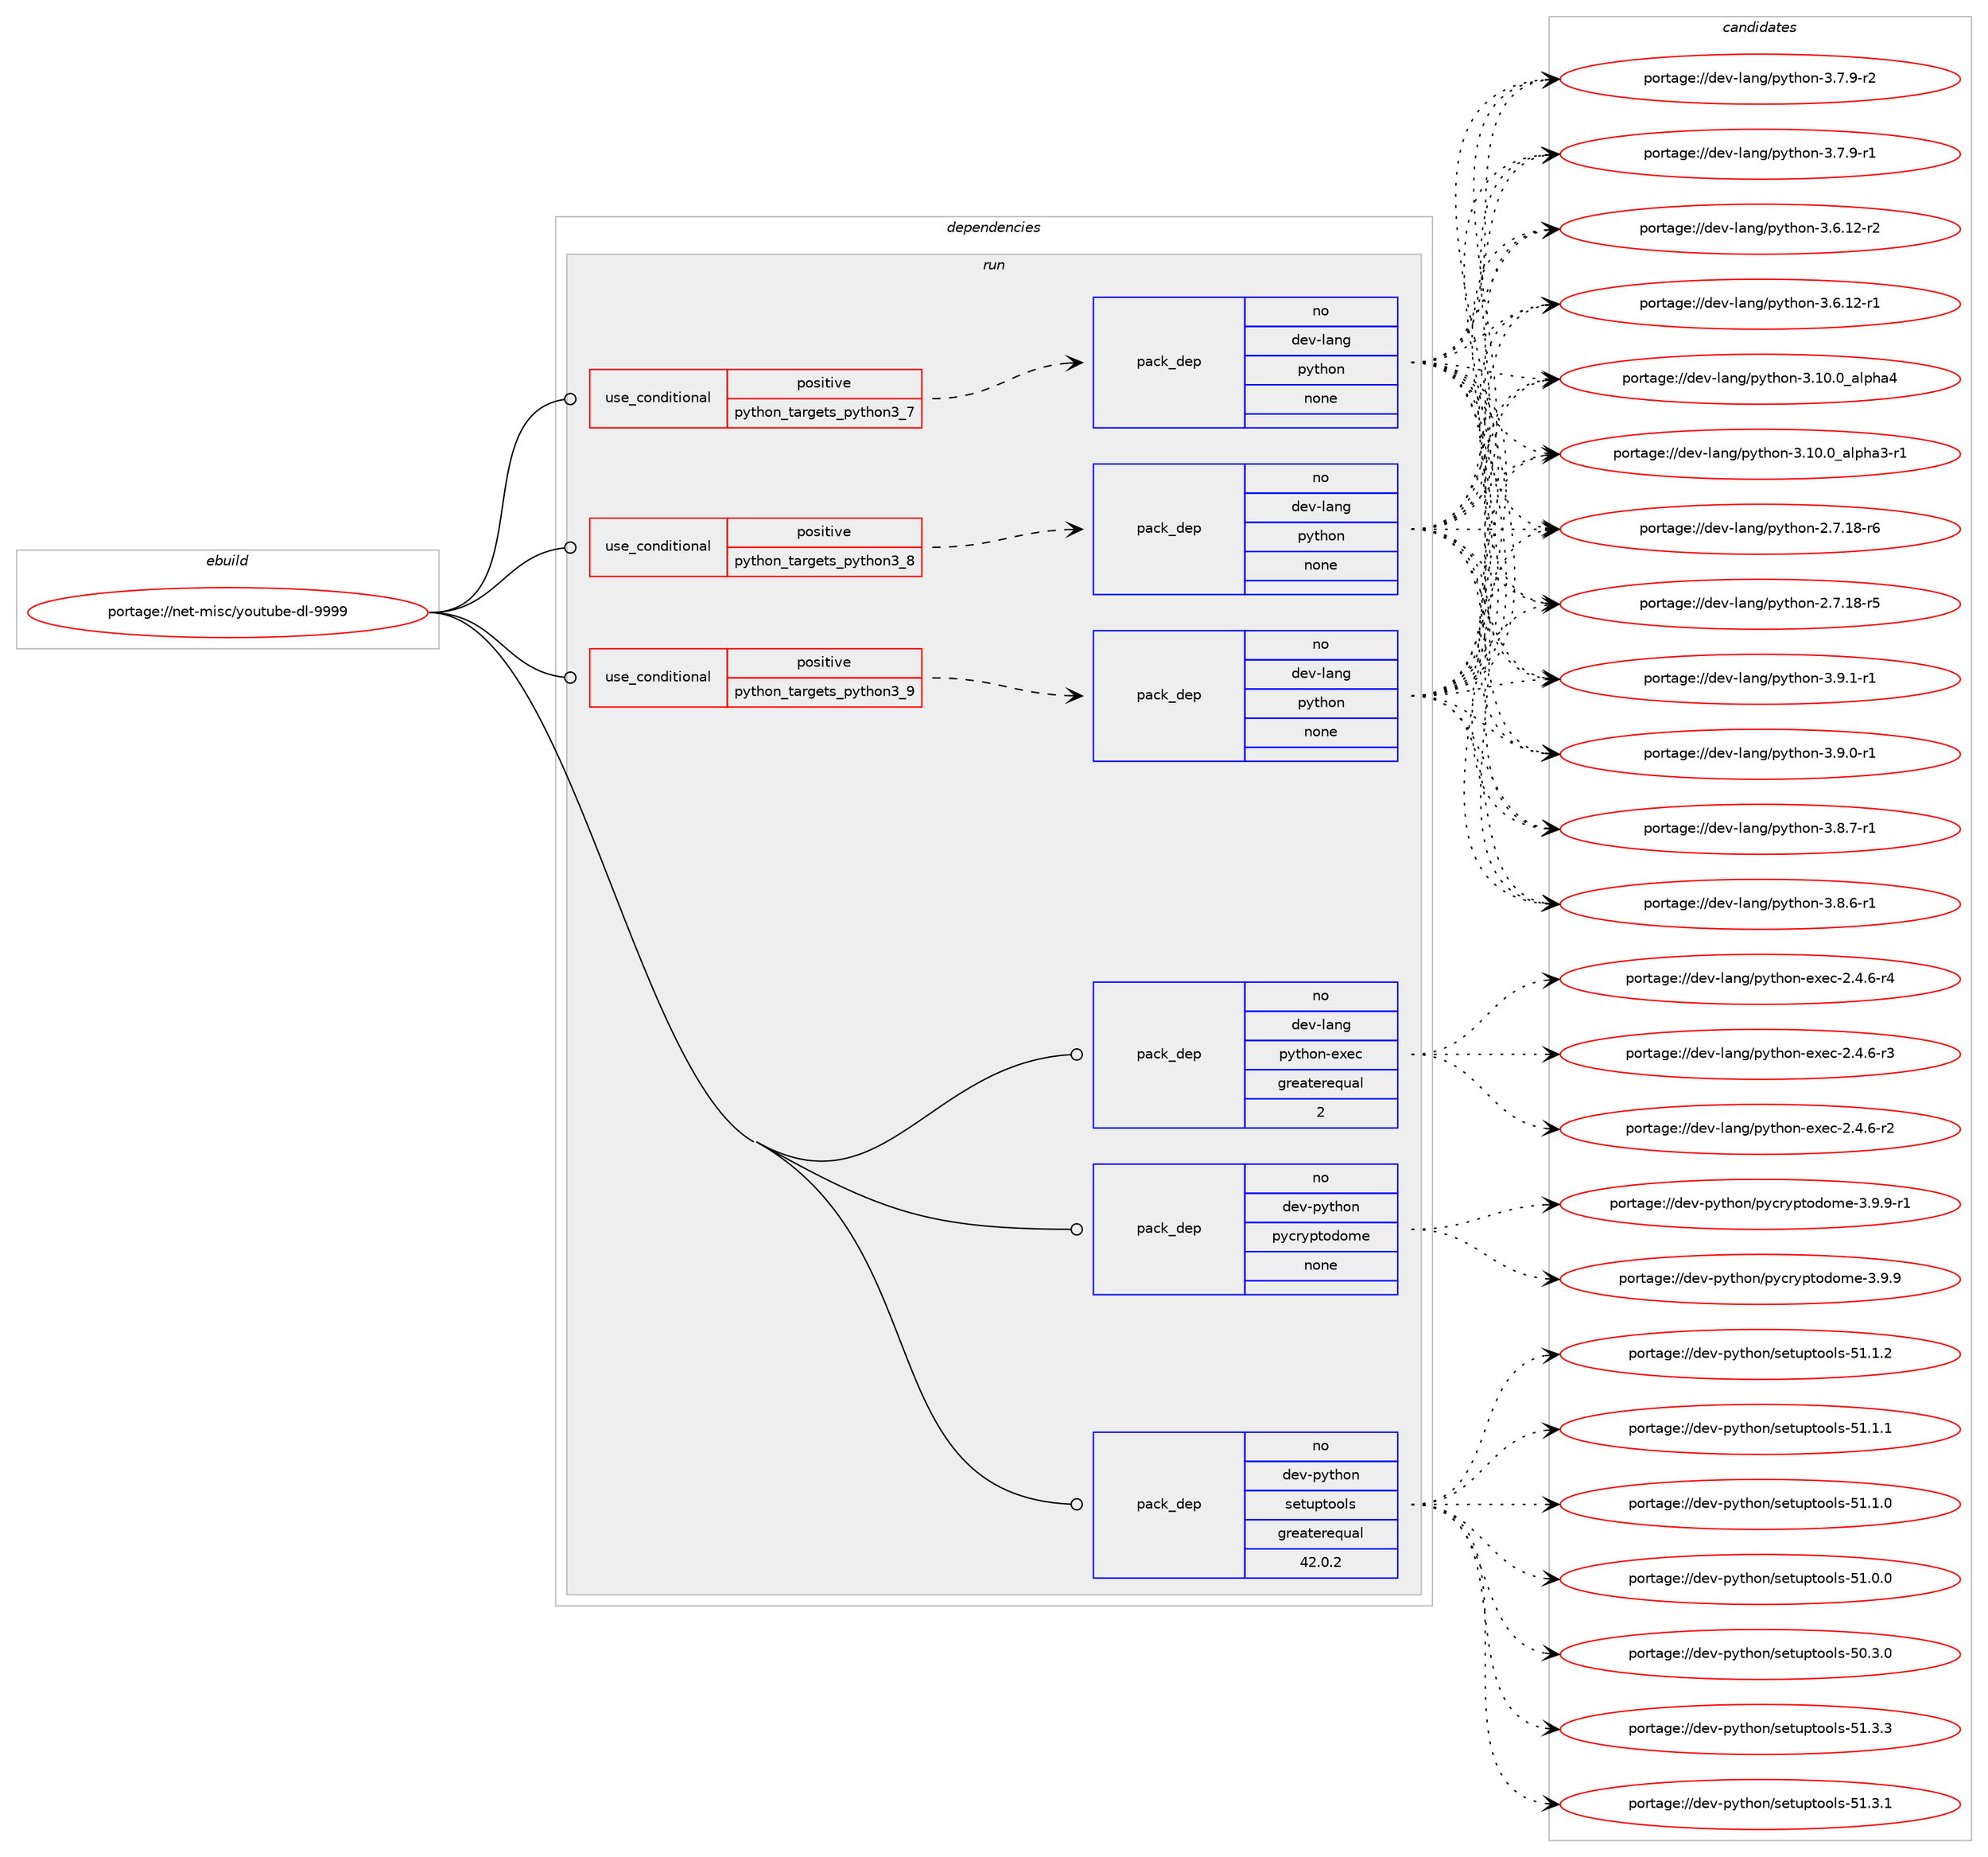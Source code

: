 digraph prolog {

# *************
# Graph options
# *************

newrank=true;
concentrate=true;
compound=true;
graph [rankdir=LR,fontname=Helvetica,fontsize=10,ranksep=1.5];#, ranksep=2.5, nodesep=0.2];
edge  [arrowhead=vee];
node  [fontname=Helvetica,fontsize=10];

# **********
# The ebuild
# **********

subgraph cluster_leftcol {
color=gray;
rank=same;
label=<<i>ebuild</i>>;
id [label="portage://net-misc/youtube-dl-9999", color=red, width=4, href="../net-misc/youtube-dl-9999.svg"];
}

# ****************
# The dependencies
# ****************

subgraph cluster_midcol {
color=gray;
label=<<i>dependencies</i>>;
subgraph cluster_compile {
fillcolor="#eeeeee";
style=filled;
label=<<i>compile</i>>;
}
subgraph cluster_compileandrun {
fillcolor="#eeeeee";
style=filled;
label=<<i>compile and run</i>>;
}
subgraph cluster_run {
fillcolor="#eeeeee";
style=filled;
label=<<i>run</i>>;
subgraph cond7145 {
dependency23382 [label=<<TABLE BORDER="0" CELLBORDER="1" CELLSPACING="0" CELLPADDING="4"><TR><TD ROWSPAN="3" CELLPADDING="10">use_conditional</TD></TR><TR><TD>positive</TD></TR><TR><TD>python_targets_python3_7</TD></TR></TABLE>>, shape=none, color=red];
subgraph pack16052 {
dependency23383 [label=<<TABLE BORDER="0" CELLBORDER="1" CELLSPACING="0" CELLPADDING="4" WIDTH="220"><TR><TD ROWSPAN="6" CELLPADDING="30">pack_dep</TD></TR><TR><TD WIDTH="110">no</TD></TR><TR><TD>dev-lang</TD></TR><TR><TD>python</TD></TR><TR><TD>none</TD></TR><TR><TD></TD></TR></TABLE>>, shape=none, color=blue];
}
dependency23382:e -> dependency23383:w [weight=20,style="dashed",arrowhead="vee"];
}
id:e -> dependency23382:w [weight=20,style="solid",arrowhead="odot"];
subgraph cond7146 {
dependency23384 [label=<<TABLE BORDER="0" CELLBORDER="1" CELLSPACING="0" CELLPADDING="4"><TR><TD ROWSPAN="3" CELLPADDING="10">use_conditional</TD></TR><TR><TD>positive</TD></TR><TR><TD>python_targets_python3_8</TD></TR></TABLE>>, shape=none, color=red];
subgraph pack16053 {
dependency23385 [label=<<TABLE BORDER="0" CELLBORDER="1" CELLSPACING="0" CELLPADDING="4" WIDTH="220"><TR><TD ROWSPAN="6" CELLPADDING="30">pack_dep</TD></TR><TR><TD WIDTH="110">no</TD></TR><TR><TD>dev-lang</TD></TR><TR><TD>python</TD></TR><TR><TD>none</TD></TR><TR><TD></TD></TR></TABLE>>, shape=none, color=blue];
}
dependency23384:e -> dependency23385:w [weight=20,style="dashed",arrowhead="vee"];
}
id:e -> dependency23384:w [weight=20,style="solid",arrowhead="odot"];
subgraph cond7147 {
dependency23386 [label=<<TABLE BORDER="0" CELLBORDER="1" CELLSPACING="0" CELLPADDING="4"><TR><TD ROWSPAN="3" CELLPADDING="10">use_conditional</TD></TR><TR><TD>positive</TD></TR><TR><TD>python_targets_python3_9</TD></TR></TABLE>>, shape=none, color=red];
subgraph pack16054 {
dependency23387 [label=<<TABLE BORDER="0" CELLBORDER="1" CELLSPACING="0" CELLPADDING="4" WIDTH="220"><TR><TD ROWSPAN="6" CELLPADDING="30">pack_dep</TD></TR><TR><TD WIDTH="110">no</TD></TR><TR><TD>dev-lang</TD></TR><TR><TD>python</TD></TR><TR><TD>none</TD></TR><TR><TD></TD></TR></TABLE>>, shape=none, color=blue];
}
dependency23386:e -> dependency23387:w [weight=20,style="dashed",arrowhead="vee"];
}
id:e -> dependency23386:w [weight=20,style="solid",arrowhead="odot"];
subgraph pack16055 {
dependency23388 [label=<<TABLE BORDER="0" CELLBORDER="1" CELLSPACING="0" CELLPADDING="4" WIDTH="220"><TR><TD ROWSPAN="6" CELLPADDING="30">pack_dep</TD></TR><TR><TD WIDTH="110">no</TD></TR><TR><TD>dev-lang</TD></TR><TR><TD>python-exec</TD></TR><TR><TD>greaterequal</TD></TR><TR><TD>2</TD></TR></TABLE>>, shape=none, color=blue];
}
id:e -> dependency23388:w [weight=20,style="solid",arrowhead="odot"];
subgraph pack16056 {
dependency23389 [label=<<TABLE BORDER="0" CELLBORDER="1" CELLSPACING="0" CELLPADDING="4" WIDTH="220"><TR><TD ROWSPAN="6" CELLPADDING="30">pack_dep</TD></TR><TR><TD WIDTH="110">no</TD></TR><TR><TD>dev-python</TD></TR><TR><TD>pycryptodome</TD></TR><TR><TD>none</TD></TR><TR><TD></TD></TR></TABLE>>, shape=none, color=blue];
}
id:e -> dependency23389:w [weight=20,style="solid",arrowhead="odot"];
subgraph pack16057 {
dependency23390 [label=<<TABLE BORDER="0" CELLBORDER="1" CELLSPACING="0" CELLPADDING="4" WIDTH="220"><TR><TD ROWSPAN="6" CELLPADDING="30">pack_dep</TD></TR><TR><TD WIDTH="110">no</TD></TR><TR><TD>dev-python</TD></TR><TR><TD>setuptools</TD></TR><TR><TD>greaterequal</TD></TR><TR><TD>42.0.2</TD></TR></TABLE>>, shape=none, color=blue];
}
id:e -> dependency23390:w [weight=20,style="solid",arrowhead="odot"];
}
}

# **************
# The candidates
# **************

subgraph cluster_choices {
rank=same;
color=gray;
label=<<i>candidates</i>>;

subgraph choice16052 {
color=black;
nodesep=1;
choice1001011184510897110103471121211161041111104551465746494511449 [label="portage://dev-lang/python-3.9.1-r1", color=red, width=4,href="../dev-lang/python-3.9.1-r1.svg"];
choice1001011184510897110103471121211161041111104551465746484511449 [label="portage://dev-lang/python-3.9.0-r1", color=red, width=4,href="../dev-lang/python-3.9.0-r1.svg"];
choice1001011184510897110103471121211161041111104551465646554511449 [label="portage://dev-lang/python-3.8.7-r1", color=red, width=4,href="../dev-lang/python-3.8.7-r1.svg"];
choice1001011184510897110103471121211161041111104551465646544511449 [label="portage://dev-lang/python-3.8.6-r1", color=red, width=4,href="../dev-lang/python-3.8.6-r1.svg"];
choice1001011184510897110103471121211161041111104551465546574511450 [label="portage://dev-lang/python-3.7.9-r2", color=red, width=4,href="../dev-lang/python-3.7.9-r2.svg"];
choice1001011184510897110103471121211161041111104551465546574511449 [label="portage://dev-lang/python-3.7.9-r1", color=red, width=4,href="../dev-lang/python-3.7.9-r1.svg"];
choice100101118451089711010347112121116104111110455146544649504511450 [label="portage://dev-lang/python-3.6.12-r2", color=red, width=4,href="../dev-lang/python-3.6.12-r2.svg"];
choice100101118451089711010347112121116104111110455146544649504511449 [label="portage://dev-lang/python-3.6.12-r1", color=red, width=4,href="../dev-lang/python-3.6.12-r1.svg"];
choice1001011184510897110103471121211161041111104551464948464895971081121049752 [label="portage://dev-lang/python-3.10.0_alpha4", color=red, width=4,href="../dev-lang/python-3.10.0_alpha4.svg"];
choice10010111845108971101034711212111610411111045514649484648959710811210497514511449 [label="portage://dev-lang/python-3.10.0_alpha3-r1", color=red, width=4,href="../dev-lang/python-3.10.0_alpha3-r1.svg"];
choice100101118451089711010347112121116104111110455046554649564511454 [label="portage://dev-lang/python-2.7.18-r6", color=red, width=4,href="../dev-lang/python-2.7.18-r6.svg"];
choice100101118451089711010347112121116104111110455046554649564511453 [label="portage://dev-lang/python-2.7.18-r5", color=red, width=4,href="../dev-lang/python-2.7.18-r5.svg"];
dependency23383:e -> choice1001011184510897110103471121211161041111104551465746494511449:w [style=dotted,weight="100"];
dependency23383:e -> choice1001011184510897110103471121211161041111104551465746484511449:w [style=dotted,weight="100"];
dependency23383:e -> choice1001011184510897110103471121211161041111104551465646554511449:w [style=dotted,weight="100"];
dependency23383:e -> choice1001011184510897110103471121211161041111104551465646544511449:w [style=dotted,weight="100"];
dependency23383:e -> choice1001011184510897110103471121211161041111104551465546574511450:w [style=dotted,weight="100"];
dependency23383:e -> choice1001011184510897110103471121211161041111104551465546574511449:w [style=dotted,weight="100"];
dependency23383:e -> choice100101118451089711010347112121116104111110455146544649504511450:w [style=dotted,weight="100"];
dependency23383:e -> choice100101118451089711010347112121116104111110455146544649504511449:w [style=dotted,weight="100"];
dependency23383:e -> choice1001011184510897110103471121211161041111104551464948464895971081121049752:w [style=dotted,weight="100"];
dependency23383:e -> choice10010111845108971101034711212111610411111045514649484648959710811210497514511449:w [style=dotted,weight="100"];
dependency23383:e -> choice100101118451089711010347112121116104111110455046554649564511454:w [style=dotted,weight="100"];
dependency23383:e -> choice100101118451089711010347112121116104111110455046554649564511453:w [style=dotted,weight="100"];
}
subgraph choice16053 {
color=black;
nodesep=1;
choice1001011184510897110103471121211161041111104551465746494511449 [label="portage://dev-lang/python-3.9.1-r1", color=red, width=4,href="../dev-lang/python-3.9.1-r1.svg"];
choice1001011184510897110103471121211161041111104551465746484511449 [label="portage://dev-lang/python-3.9.0-r1", color=red, width=4,href="../dev-lang/python-3.9.0-r1.svg"];
choice1001011184510897110103471121211161041111104551465646554511449 [label="portage://dev-lang/python-3.8.7-r1", color=red, width=4,href="../dev-lang/python-3.8.7-r1.svg"];
choice1001011184510897110103471121211161041111104551465646544511449 [label="portage://dev-lang/python-3.8.6-r1", color=red, width=4,href="../dev-lang/python-3.8.6-r1.svg"];
choice1001011184510897110103471121211161041111104551465546574511450 [label="portage://dev-lang/python-3.7.9-r2", color=red, width=4,href="../dev-lang/python-3.7.9-r2.svg"];
choice1001011184510897110103471121211161041111104551465546574511449 [label="portage://dev-lang/python-3.7.9-r1", color=red, width=4,href="../dev-lang/python-3.7.9-r1.svg"];
choice100101118451089711010347112121116104111110455146544649504511450 [label="portage://dev-lang/python-3.6.12-r2", color=red, width=4,href="../dev-lang/python-3.6.12-r2.svg"];
choice100101118451089711010347112121116104111110455146544649504511449 [label="portage://dev-lang/python-3.6.12-r1", color=red, width=4,href="../dev-lang/python-3.6.12-r1.svg"];
choice1001011184510897110103471121211161041111104551464948464895971081121049752 [label="portage://dev-lang/python-3.10.0_alpha4", color=red, width=4,href="../dev-lang/python-3.10.0_alpha4.svg"];
choice10010111845108971101034711212111610411111045514649484648959710811210497514511449 [label="portage://dev-lang/python-3.10.0_alpha3-r1", color=red, width=4,href="../dev-lang/python-3.10.0_alpha3-r1.svg"];
choice100101118451089711010347112121116104111110455046554649564511454 [label="portage://dev-lang/python-2.7.18-r6", color=red, width=4,href="../dev-lang/python-2.7.18-r6.svg"];
choice100101118451089711010347112121116104111110455046554649564511453 [label="portage://dev-lang/python-2.7.18-r5", color=red, width=4,href="../dev-lang/python-2.7.18-r5.svg"];
dependency23385:e -> choice1001011184510897110103471121211161041111104551465746494511449:w [style=dotted,weight="100"];
dependency23385:e -> choice1001011184510897110103471121211161041111104551465746484511449:w [style=dotted,weight="100"];
dependency23385:e -> choice1001011184510897110103471121211161041111104551465646554511449:w [style=dotted,weight="100"];
dependency23385:e -> choice1001011184510897110103471121211161041111104551465646544511449:w [style=dotted,weight="100"];
dependency23385:e -> choice1001011184510897110103471121211161041111104551465546574511450:w [style=dotted,weight="100"];
dependency23385:e -> choice1001011184510897110103471121211161041111104551465546574511449:w [style=dotted,weight="100"];
dependency23385:e -> choice100101118451089711010347112121116104111110455146544649504511450:w [style=dotted,weight="100"];
dependency23385:e -> choice100101118451089711010347112121116104111110455146544649504511449:w [style=dotted,weight="100"];
dependency23385:e -> choice1001011184510897110103471121211161041111104551464948464895971081121049752:w [style=dotted,weight="100"];
dependency23385:e -> choice10010111845108971101034711212111610411111045514649484648959710811210497514511449:w [style=dotted,weight="100"];
dependency23385:e -> choice100101118451089711010347112121116104111110455046554649564511454:w [style=dotted,weight="100"];
dependency23385:e -> choice100101118451089711010347112121116104111110455046554649564511453:w [style=dotted,weight="100"];
}
subgraph choice16054 {
color=black;
nodesep=1;
choice1001011184510897110103471121211161041111104551465746494511449 [label="portage://dev-lang/python-3.9.1-r1", color=red, width=4,href="../dev-lang/python-3.9.1-r1.svg"];
choice1001011184510897110103471121211161041111104551465746484511449 [label="portage://dev-lang/python-3.9.0-r1", color=red, width=4,href="../dev-lang/python-3.9.0-r1.svg"];
choice1001011184510897110103471121211161041111104551465646554511449 [label="portage://dev-lang/python-3.8.7-r1", color=red, width=4,href="../dev-lang/python-3.8.7-r1.svg"];
choice1001011184510897110103471121211161041111104551465646544511449 [label="portage://dev-lang/python-3.8.6-r1", color=red, width=4,href="../dev-lang/python-3.8.6-r1.svg"];
choice1001011184510897110103471121211161041111104551465546574511450 [label="portage://dev-lang/python-3.7.9-r2", color=red, width=4,href="../dev-lang/python-3.7.9-r2.svg"];
choice1001011184510897110103471121211161041111104551465546574511449 [label="portage://dev-lang/python-3.7.9-r1", color=red, width=4,href="../dev-lang/python-3.7.9-r1.svg"];
choice100101118451089711010347112121116104111110455146544649504511450 [label="portage://dev-lang/python-3.6.12-r2", color=red, width=4,href="../dev-lang/python-3.6.12-r2.svg"];
choice100101118451089711010347112121116104111110455146544649504511449 [label="portage://dev-lang/python-3.6.12-r1", color=red, width=4,href="../dev-lang/python-3.6.12-r1.svg"];
choice1001011184510897110103471121211161041111104551464948464895971081121049752 [label="portage://dev-lang/python-3.10.0_alpha4", color=red, width=4,href="../dev-lang/python-3.10.0_alpha4.svg"];
choice10010111845108971101034711212111610411111045514649484648959710811210497514511449 [label="portage://dev-lang/python-3.10.0_alpha3-r1", color=red, width=4,href="../dev-lang/python-3.10.0_alpha3-r1.svg"];
choice100101118451089711010347112121116104111110455046554649564511454 [label="portage://dev-lang/python-2.7.18-r6", color=red, width=4,href="../dev-lang/python-2.7.18-r6.svg"];
choice100101118451089711010347112121116104111110455046554649564511453 [label="portage://dev-lang/python-2.7.18-r5", color=red, width=4,href="../dev-lang/python-2.7.18-r5.svg"];
dependency23387:e -> choice1001011184510897110103471121211161041111104551465746494511449:w [style=dotted,weight="100"];
dependency23387:e -> choice1001011184510897110103471121211161041111104551465746484511449:w [style=dotted,weight="100"];
dependency23387:e -> choice1001011184510897110103471121211161041111104551465646554511449:w [style=dotted,weight="100"];
dependency23387:e -> choice1001011184510897110103471121211161041111104551465646544511449:w [style=dotted,weight="100"];
dependency23387:e -> choice1001011184510897110103471121211161041111104551465546574511450:w [style=dotted,weight="100"];
dependency23387:e -> choice1001011184510897110103471121211161041111104551465546574511449:w [style=dotted,weight="100"];
dependency23387:e -> choice100101118451089711010347112121116104111110455146544649504511450:w [style=dotted,weight="100"];
dependency23387:e -> choice100101118451089711010347112121116104111110455146544649504511449:w [style=dotted,weight="100"];
dependency23387:e -> choice1001011184510897110103471121211161041111104551464948464895971081121049752:w [style=dotted,weight="100"];
dependency23387:e -> choice10010111845108971101034711212111610411111045514649484648959710811210497514511449:w [style=dotted,weight="100"];
dependency23387:e -> choice100101118451089711010347112121116104111110455046554649564511454:w [style=dotted,weight="100"];
dependency23387:e -> choice100101118451089711010347112121116104111110455046554649564511453:w [style=dotted,weight="100"];
}
subgraph choice16055 {
color=black;
nodesep=1;
choice10010111845108971101034711212111610411111045101120101994550465246544511452 [label="portage://dev-lang/python-exec-2.4.6-r4", color=red, width=4,href="../dev-lang/python-exec-2.4.6-r4.svg"];
choice10010111845108971101034711212111610411111045101120101994550465246544511451 [label="portage://dev-lang/python-exec-2.4.6-r3", color=red, width=4,href="../dev-lang/python-exec-2.4.6-r3.svg"];
choice10010111845108971101034711212111610411111045101120101994550465246544511450 [label="portage://dev-lang/python-exec-2.4.6-r2", color=red, width=4,href="../dev-lang/python-exec-2.4.6-r2.svg"];
dependency23388:e -> choice10010111845108971101034711212111610411111045101120101994550465246544511452:w [style=dotted,weight="100"];
dependency23388:e -> choice10010111845108971101034711212111610411111045101120101994550465246544511451:w [style=dotted,weight="100"];
dependency23388:e -> choice10010111845108971101034711212111610411111045101120101994550465246544511450:w [style=dotted,weight="100"];
}
subgraph choice16056 {
color=black;
nodesep=1;
choice1001011184511212111610411111047112121991141211121161111001111091014551465746574511449 [label="portage://dev-python/pycryptodome-3.9.9-r1", color=red, width=4,href="../dev-python/pycryptodome-3.9.9-r1.svg"];
choice100101118451121211161041111104711212199114121112116111100111109101455146574657 [label="portage://dev-python/pycryptodome-3.9.9", color=red, width=4,href="../dev-python/pycryptodome-3.9.9.svg"];
dependency23389:e -> choice1001011184511212111610411111047112121991141211121161111001111091014551465746574511449:w [style=dotted,weight="100"];
dependency23389:e -> choice100101118451121211161041111104711212199114121112116111100111109101455146574657:w [style=dotted,weight="100"];
}
subgraph choice16057 {
color=black;
nodesep=1;
choice100101118451121211161041111104711510111611711211611111110811545534946514651 [label="portage://dev-python/setuptools-51.3.3", color=red, width=4,href="../dev-python/setuptools-51.3.3.svg"];
choice100101118451121211161041111104711510111611711211611111110811545534946514649 [label="portage://dev-python/setuptools-51.3.1", color=red, width=4,href="../dev-python/setuptools-51.3.1.svg"];
choice100101118451121211161041111104711510111611711211611111110811545534946494650 [label="portage://dev-python/setuptools-51.1.2", color=red, width=4,href="../dev-python/setuptools-51.1.2.svg"];
choice100101118451121211161041111104711510111611711211611111110811545534946494649 [label="portage://dev-python/setuptools-51.1.1", color=red, width=4,href="../dev-python/setuptools-51.1.1.svg"];
choice100101118451121211161041111104711510111611711211611111110811545534946494648 [label="portage://dev-python/setuptools-51.1.0", color=red, width=4,href="../dev-python/setuptools-51.1.0.svg"];
choice100101118451121211161041111104711510111611711211611111110811545534946484648 [label="portage://dev-python/setuptools-51.0.0", color=red, width=4,href="../dev-python/setuptools-51.0.0.svg"];
choice100101118451121211161041111104711510111611711211611111110811545534846514648 [label="portage://dev-python/setuptools-50.3.0", color=red, width=4,href="../dev-python/setuptools-50.3.0.svg"];
dependency23390:e -> choice100101118451121211161041111104711510111611711211611111110811545534946514651:w [style=dotted,weight="100"];
dependency23390:e -> choice100101118451121211161041111104711510111611711211611111110811545534946514649:w [style=dotted,weight="100"];
dependency23390:e -> choice100101118451121211161041111104711510111611711211611111110811545534946494650:w [style=dotted,weight="100"];
dependency23390:e -> choice100101118451121211161041111104711510111611711211611111110811545534946494649:w [style=dotted,weight="100"];
dependency23390:e -> choice100101118451121211161041111104711510111611711211611111110811545534946494648:w [style=dotted,weight="100"];
dependency23390:e -> choice100101118451121211161041111104711510111611711211611111110811545534946484648:w [style=dotted,weight="100"];
dependency23390:e -> choice100101118451121211161041111104711510111611711211611111110811545534846514648:w [style=dotted,weight="100"];
}
}

}
